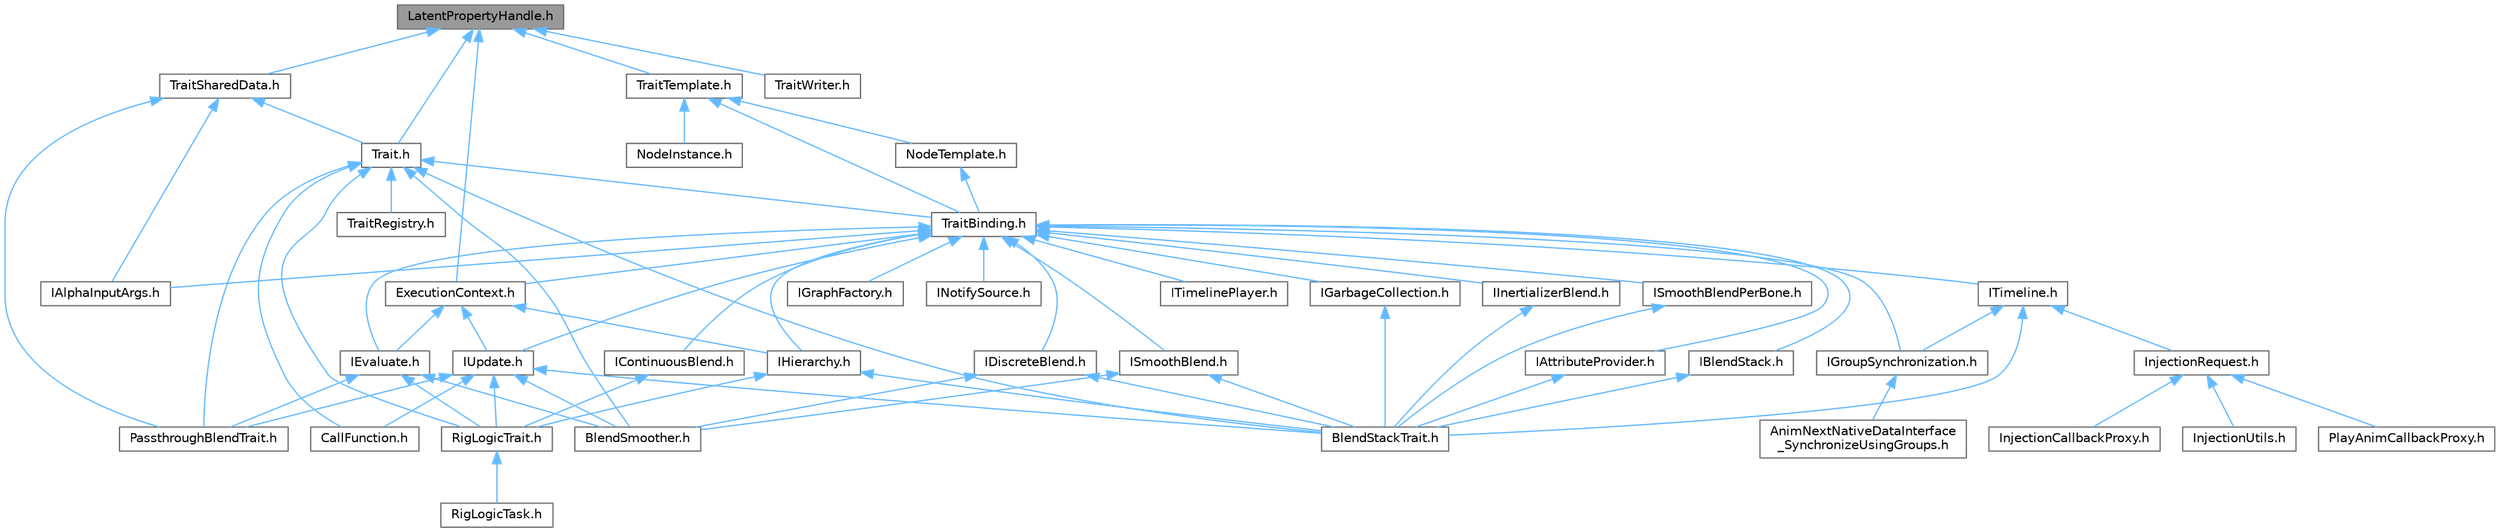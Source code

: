 digraph "LatentPropertyHandle.h"
{
 // INTERACTIVE_SVG=YES
 // LATEX_PDF_SIZE
  bgcolor="transparent";
  edge [fontname=Helvetica,fontsize=10,labelfontname=Helvetica,labelfontsize=10];
  node [fontname=Helvetica,fontsize=10,shape=box,height=0.2,width=0.4];
  Node1 [id="Node000001",label="LatentPropertyHandle.h",height=0.2,width=0.4,color="gray40", fillcolor="grey60", style="filled", fontcolor="black",tooltip=" "];
  Node1 -> Node2 [id="edge1_Node000001_Node000002",dir="back",color="steelblue1",style="solid",tooltip=" "];
  Node2 [id="Node000002",label="ExecutionContext.h",height=0.2,width=0.4,color="grey40", fillcolor="white", style="filled",URL="$d2/da1/ExecutionContext_8h.html",tooltip=" "];
  Node2 -> Node3 [id="edge2_Node000002_Node000003",dir="back",color="steelblue1",style="solid",tooltip=" "];
  Node3 [id="Node000003",label="IEvaluate.h",height=0.2,width=0.4,color="grey40", fillcolor="white", style="filled",URL="$d8/d35/IEvaluate_8h.html",tooltip=" "];
  Node3 -> Node4 [id="edge3_Node000003_Node000004",dir="back",color="steelblue1",style="solid",tooltip=" "];
  Node4 [id="Node000004",label="BlendSmoother.h",height=0.2,width=0.4,color="grey40", fillcolor="white", style="filled",URL="$d8/d3e/BlendSmoother_8h.html",tooltip=" "];
  Node3 -> Node5 [id="edge4_Node000003_Node000005",dir="back",color="steelblue1",style="solid",tooltip=" "];
  Node5 [id="Node000005",label="PassthroughBlendTrait.h",height=0.2,width=0.4,color="grey40", fillcolor="white", style="filled",URL="$d7/d0b/PassthroughBlendTrait_8h.html",tooltip=" "];
  Node3 -> Node6 [id="edge5_Node000003_Node000006",dir="back",color="steelblue1",style="solid",tooltip=" "];
  Node6 [id="Node000006",label="RigLogicTrait.h",height=0.2,width=0.4,color="grey40", fillcolor="white", style="filled",URL="$d7/dfd/RigLogicTrait_8h.html",tooltip=" "];
  Node6 -> Node7 [id="edge6_Node000006_Node000007",dir="back",color="steelblue1",style="solid",tooltip=" "];
  Node7 [id="Node000007",label="RigLogicTask.h",height=0.2,width=0.4,color="grey40", fillcolor="white", style="filled",URL="$dd/de7/RigLogicTask_8h.html",tooltip=" "];
  Node2 -> Node8 [id="edge7_Node000002_Node000008",dir="back",color="steelblue1",style="solid",tooltip=" "];
  Node8 [id="Node000008",label="IHierarchy.h",height=0.2,width=0.4,color="grey40", fillcolor="white", style="filled",URL="$d6/d76/IHierarchy_8h.html",tooltip=" "];
  Node8 -> Node9 [id="edge8_Node000008_Node000009",dir="back",color="steelblue1",style="solid",tooltip=" "];
  Node9 [id="Node000009",label="BlendStackTrait.h",height=0.2,width=0.4,color="grey40", fillcolor="white", style="filled",URL="$dd/dc9/BlendStackTrait_8h.html",tooltip=" "];
  Node8 -> Node6 [id="edge9_Node000008_Node000006",dir="back",color="steelblue1",style="solid",tooltip=" "];
  Node2 -> Node10 [id="edge10_Node000002_Node000010",dir="back",color="steelblue1",style="solid",tooltip=" "];
  Node10 [id="Node000010",label="IUpdate.h",height=0.2,width=0.4,color="grey40", fillcolor="white", style="filled",URL="$d9/d18/IUpdate_8h.html",tooltip=" "];
  Node10 -> Node4 [id="edge11_Node000010_Node000004",dir="back",color="steelblue1",style="solid",tooltip=" "];
  Node10 -> Node9 [id="edge12_Node000010_Node000009",dir="back",color="steelblue1",style="solid",tooltip=" "];
  Node10 -> Node11 [id="edge13_Node000010_Node000011",dir="back",color="steelblue1",style="solid",tooltip=" "];
  Node11 [id="Node000011",label="CallFunction.h",height=0.2,width=0.4,color="grey40", fillcolor="white", style="filled",URL="$d0/dcd/CallFunction_8h.html",tooltip=" "];
  Node10 -> Node5 [id="edge14_Node000010_Node000005",dir="back",color="steelblue1",style="solid",tooltip=" "];
  Node10 -> Node6 [id="edge15_Node000010_Node000006",dir="back",color="steelblue1",style="solid",tooltip=" "];
  Node1 -> Node12 [id="edge16_Node000001_Node000012",dir="back",color="steelblue1",style="solid",tooltip=" "];
  Node12 [id="Node000012",label="Trait.h",height=0.2,width=0.4,color="grey40", fillcolor="white", style="filled",URL="$db/d1e/Trait_8h.html",tooltip=" "];
  Node12 -> Node4 [id="edge17_Node000012_Node000004",dir="back",color="steelblue1",style="solid",tooltip=" "];
  Node12 -> Node9 [id="edge18_Node000012_Node000009",dir="back",color="steelblue1",style="solid",tooltip=" "];
  Node12 -> Node11 [id="edge19_Node000012_Node000011",dir="back",color="steelblue1",style="solid",tooltip=" "];
  Node12 -> Node5 [id="edge20_Node000012_Node000005",dir="back",color="steelblue1",style="solid",tooltip=" "];
  Node12 -> Node6 [id="edge21_Node000012_Node000006",dir="back",color="steelblue1",style="solid",tooltip=" "];
  Node12 -> Node13 [id="edge22_Node000012_Node000013",dir="back",color="steelblue1",style="solid",tooltip=" "];
  Node13 [id="Node000013",label="TraitBinding.h",height=0.2,width=0.4,color="grey40", fillcolor="white", style="filled",URL="$d7/de2/TraitBinding_8h.html",tooltip=" "];
  Node13 -> Node2 [id="edge23_Node000013_Node000002",dir="back",color="steelblue1",style="solid",tooltip=" "];
  Node13 -> Node14 [id="edge24_Node000013_Node000014",dir="back",color="steelblue1",style="solid",tooltip=" "];
  Node14 [id="Node000014",label="IAlphaInputArgs.h",height=0.2,width=0.4,color="grey40", fillcolor="white", style="filled",URL="$d2/d7e/IAlphaInputArgs_8h.html",tooltip=" "];
  Node13 -> Node15 [id="edge25_Node000013_Node000015",dir="back",color="steelblue1",style="solid",tooltip=" "];
  Node15 [id="Node000015",label="IAttributeProvider.h",height=0.2,width=0.4,color="grey40", fillcolor="white", style="filled",URL="$dc/d22/IAttributeProvider_8h.html",tooltip=" "];
  Node15 -> Node9 [id="edge26_Node000015_Node000009",dir="back",color="steelblue1",style="solid",tooltip=" "];
  Node13 -> Node16 [id="edge27_Node000013_Node000016",dir="back",color="steelblue1",style="solid",tooltip=" "];
  Node16 [id="Node000016",label="IBlendStack.h",height=0.2,width=0.4,color="grey40", fillcolor="white", style="filled",URL="$df/d73/IBlendStack_8h.html",tooltip=" "];
  Node16 -> Node9 [id="edge28_Node000016_Node000009",dir="back",color="steelblue1",style="solid",tooltip=" "];
  Node13 -> Node17 [id="edge29_Node000013_Node000017",dir="back",color="steelblue1",style="solid",tooltip=" "];
  Node17 [id="Node000017",label="IContinuousBlend.h",height=0.2,width=0.4,color="grey40", fillcolor="white", style="filled",URL="$d6/d01/IContinuousBlend_8h.html",tooltip=" "];
  Node17 -> Node6 [id="edge30_Node000017_Node000006",dir="back",color="steelblue1",style="solid",tooltip=" "];
  Node13 -> Node18 [id="edge31_Node000013_Node000018",dir="back",color="steelblue1",style="solid",tooltip=" "];
  Node18 [id="Node000018",label="IDiscreteBlend.h",height=0.2,width=0.4,color="grey40", fillcolor="white", style="filled",URL="$d0/d07/IDiscreteBlend_8h.html",tooltip=" "];
  Node18 -> Node4 [id="edge32_Node000018_Node000004",dir="back",color="steelblue1",style="solid",tooltip=" "];
  Node18 -> Node9 [id="edge33_Node000018_Node000009",dir="back",color="steelblue1",style="solid",tooltip=" "];
  Node13 -> Node3 [id="edge34_Node000013_Node000003",dir="back",color="steelblue1",style="solid",tooltip=" "];
  Node13 -> Node19 [id="edge35_Node000013_Node000019",dir="back",color="steelblue1",style="solid",tooltip=" "];
  Node19 [id="Node000019",label="IGarbageCollection.h",height=0.2,width=0.4,color="grey40", fillcolor="white", style="filled",URL="$d9/d53/IGarbageCollection_8h.html",tooltip=" "];
  Node19 -> Node9 [id="edge36_Node000019_Node000009",dir="back",color="steelblue1",style="solid",tooltip=" "];
  Node13 -> Node20 [id="edge37_Node000013_Node000020",dir="back",color="steelblue1",style="solid",tooltip=" "];
  Node20 [id="Node000020",label="IGraphFactory.h",height=0.2,width=0.4,color="grey40", fillcolor="white", style="filled",URL="$d0/d51/IGraphFactory_8h.html",tooltip=" "];
  Node13 -> Node21 [id="edge38_Node000013_Node000021",dir="back",color="steelblue1",style="solid",tooltip=" "];
  Node21 [id="Node000021",label="IGroupSynchronization.h",height=0.2,width=0.4,color="grey40", fillcolor="white", style="filled",URL="$d0/dea/IGroupSynchronization_8h.html",tooltip=" "];
  Node21 -> Node22 [id="edge39_Node000021_Node000022",dir="back",color="steelblue1",style="solid",tooltip=" "];
  Node22 [id="Node000022",label="AnimNextNativeDataInterface\l_SynchronizeUsingGroups.h",height=0.2,width=0.4,color="grey40", fillcolor="white", style="filled",URL="$dd/d68/AnimNextNativeDataInterface__SynchronizeUsingGroups_8h.html",tooltip=" "];
  Node13 -> Node8 [id="edge40_Node000013_Node000008",dir="back",color="steelblue1",style="solid",tooltip=" "];
  Node13 -> Node23 [id="edge41_Node000013_Node000023",dir="back",color="steelblue1",style="solid",tooltip=" "];
  Node23 [id="Node000023",label="IInertializerBlend.h",height=0.2,width=0.4,color="grey40", fillcolor="white", style="filled",URL="$dc/d79/IInertializerBlend_8h.html",tooltip=" "];
  Node23 -> Node9 [id="edge42_Node000023_Node000009",dir="back",color="steelblue1",style="solid",tooltip=" "];
  Node13 -> Node24 [id="edge43_Node000013_Node000024",dir="back",color="steelblue1",style="solid",tooltip=" "];
  Node24 [id="Node000024",label="INotifySource.h",height=0.2,width=0.4,color="grey40", fillcolor="white", style="filled",URL="$d2/ddd/INotifySource_8h.html",tooltip=" "];
  Node13 -> Node25 [id="edge44_Node000013_Node000025",dir="back",color="steelblue1",style="solid",tooltip=" "];
  Node25 [id="Node000025",label="ISmoothBlend.h",height=0.2,width=0.4,color="grey40", fillcolor="white", style="filled",URL="$dd/d8f/ISmoothBlend_8h.html",tooltip=" "];
  Node25 -> Node4 [id="edge45_Node000025_Node000004",dir="back",color="steelblue1",style="solid",tooltip=" "];
  Node25 -> Node9 [id="edge46_Node000025_Node000009",dir="back",color="steelblue1",style="solid",tooltip=" "];
  Node13 -> Node26 [id="edge47_Node000013_Node000026",dir="back",color="steelblue1",style="solid",tooltip=" "];
  Node26 [id="Node000026",label="ISmoothBlendPerBone.h",height=0.2,width=0.4,color="grey40", fillcolor="white", style="filled",URL="$dc/dca/ISmoothBlendPerBone_8h.html",tooltip=" "];
  Node26 -> Node9 [id="edge48_Node000026_Node000009",dir="back",color="steelblue1",style="solid",tooltip=" "];
  Node13 -> Node27 [id="edge49_Node000013_Node000027",dir="back",color="steelblue1",style="solid",tooltip=" "];
  Node27 [id="Node000027",label="ITimeline.h",height=0.2,width=0.4,color="grey40", fillcolor="white", style="filled",URL="$d9/d1c/ITimeline_8h.html",tooltip=" "];
  Node27 -> Node9 [id="edge50_Node000027_Node000009",dir="back",color="steelblue1",style="solid",tooltip=" "];
  Node27 -> Node21 [id="edge51_Node000027_Node000021",dir="back",color="steelblue1",style="solid",tooltip=" "];
  Node27 -> Node28 [id="edge52_Node000027_Node000028",dir="back",color="steelblue1",style="solid",tooltip=" "];
  Node28 [id="Node000028",label="InjectionRequest.h",height=0.2,width=0.4,color="grey40", fillcolor="white", style="filled",URL="$df/d85/InjectionRequest_8h.html",tooltip=" "];
  Node28 -> Node29 [id="edge53_Node000028_Node000029",dir="back",color="steelblue1",style="solid",tooltip=" "];
  Node29 [id="Node000029",label="InjectionCallbackProxy.h",height=0.2,width=0.4,color="grey40", fillcolor="white", style="filled",URL="$d2/df7/InjectionCallbackProxy_8h.html",tooltip=" "];
  Node28 -> Node30 [id="edge54_Node000028_Node000030",dir="back",color="steelblue1",style="solid",tooltip=" "];
  Node30 [id="Node000030",label="InjectionUtils.h",height=0.2,width=0.4,color="grey40", fillcolor="white", style="filled",URL="$de/dca/InjectionUtils_8h.html",tooltip=" "];
  Node28 -> Node31 [id="edge55_Node000028_Node000031",dir="back",color="steelblue1",style="solid",tooltip=" "];
  Node31 [id="Node000031",label="PlayAnimCallbackProxy.h",height=0.2,width=0.4,color="grey40", fillcolor="white", style="filled",URL="$d9/dd0/PlayAnimCallbackProxy_8h.html",tooltip=" "];
  Node13 -> Node32 [id="edge56_Node000013_Node000032",dir="back",color="steelblue1",style="solid",tooltip=" "];
  Node32 [id="Node000032",label="ITimelinePlayer.h",height=0.2,width=0.4,color="grey40", fillcolor="white", style="filled",URL="$d5/dd9/ITimelinePlayer_8h.html",tooltip=" "];
  Node13 -> Node10 [id="edge57_Node000013_Node000010",dir="back",color="steelblue1",style="solid",tooltip=" "];
  Node12 -> Node33 [id="edge58_Node000012_Node000033",dir="back",color="steelblue1",style="solid",tooltip=" "];
  Node33 [id="Node000033",label="TraitRegistry.h",height=0.2,width=0.4,color="grey40", fillcolor="white", style="filled",URL="$d7/d82/TraitRegistry_8h.html",tooltip=" "];
  Node1 -> Node34 [id="edge59_Node000001_Node000034",dir="back",color="steelblue1",style="solid",tooltip=" "];
  Node34 [id="Node000034",label="TraitSharedData.h",height=0.2,width=0.4,color="grey40", fillcolor="white", style="filled",URL="$d0/d09/TraitSharedData_8h.html",tooltip=" "];
  Node34 -> Node14 [id="edge60_Node000034_Node000014",dir="back",color="steelblue1",style="solid",tooltip=" "];
  Node34 -> Node5 [id="edge61_Node000034_Node000005",dir="back",color="steelblue1",style="solid",tooltip=" "];
  Node34 -> Node12 [id="edge62_Node000034_Node000012",dir="back",color="steelblue1",style="solid",tooltip=" "];
  Node1 -> Node35 [id="edge63_Node000001_Node000035",dir="back",color="steelblue1",style="solid",tooltip=" "];
  Node35 [id="Node000035",label="TraitTemplate.h",height=0.2,width=0.4,color="grey40", fillcolor="white", style="filled",URL="$df/df5/TraitTemplate_8h.html",tooltip=" "];
  Node35 -> Node36 [id="edge64_Node000035_Node000036",dir="back",color="steelblue1",style="solid",tooltip=" "];
  Node36 [id="Node000036",label="NodeInstance.h",height=0.2,width=0.4,color="grey40", fillcolor="white", style="filled",URL="$d2/d74/NodeInstance_8h.html",tooltip=" "];
  Node35 -> Node37 [id="edge65_Node000035_Node000037",dir="back",color="steelblue1",style="solid",tooltip=" "];
  Node37 [id="Node000037",label="NodeTemplate.h",height=0.2,width=0.4,color="grey40", fillcolor="white", style="filled",URL="$da/d26/NodeTemplate_8h.html",tooltip=" "];
  Node37 -> Node13 [id="edge66_Node000037_Node000013",dir="back",color="steelblue1",style="solid",tooltip=" "];
  Node35 -> Node13 [id="edge67_Node000035_Node000013",dir="back",color="steelblue1",style="solid",tooltip=" "];
  Node1 -> Node38 [id="edge68_Node000001_Node000038",dir="back",color="steelblue1",style="solid",tooltip=" "];
  Node38 [id="Node000038",label="TraitWriter.h",height=0.2,width=0.4,color="grey40", fillcolor="white", style="filled",URL="$d4/dec/TraitWriter_8h.html",tooltip=" "];
}
